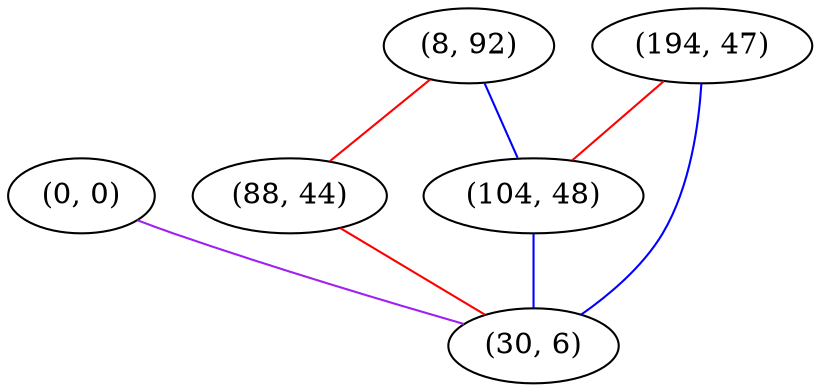 graph "" {
"(0, 0)";
"(8, 92)";
"(88, 44)";
"(194, 47)";
"(104, 48)";
"(30, 6)";
"(0, 0)" -- "(30, 6)"  [color=purple, key=0, weight=4];
"(8, 92)" -- "(104, 48)"  [color=blue, key=0, weight=3];
"(8, 92)" -- "(88, 44)"  [color=red, key=0, weight=1];
"(88, 44)" -- "(30, 6)"  [color=red, key=0, weight=1];
"(194, 47)" -- "(104, 48)"  [color=red, key=0, weight=1];
"(194, 47)" -- "(30, 6)"  [color=blue, key=0, weight=3];
"(104, 48)" -- "(30, 6)"  [color=blue, key=0, weight=3];
}
